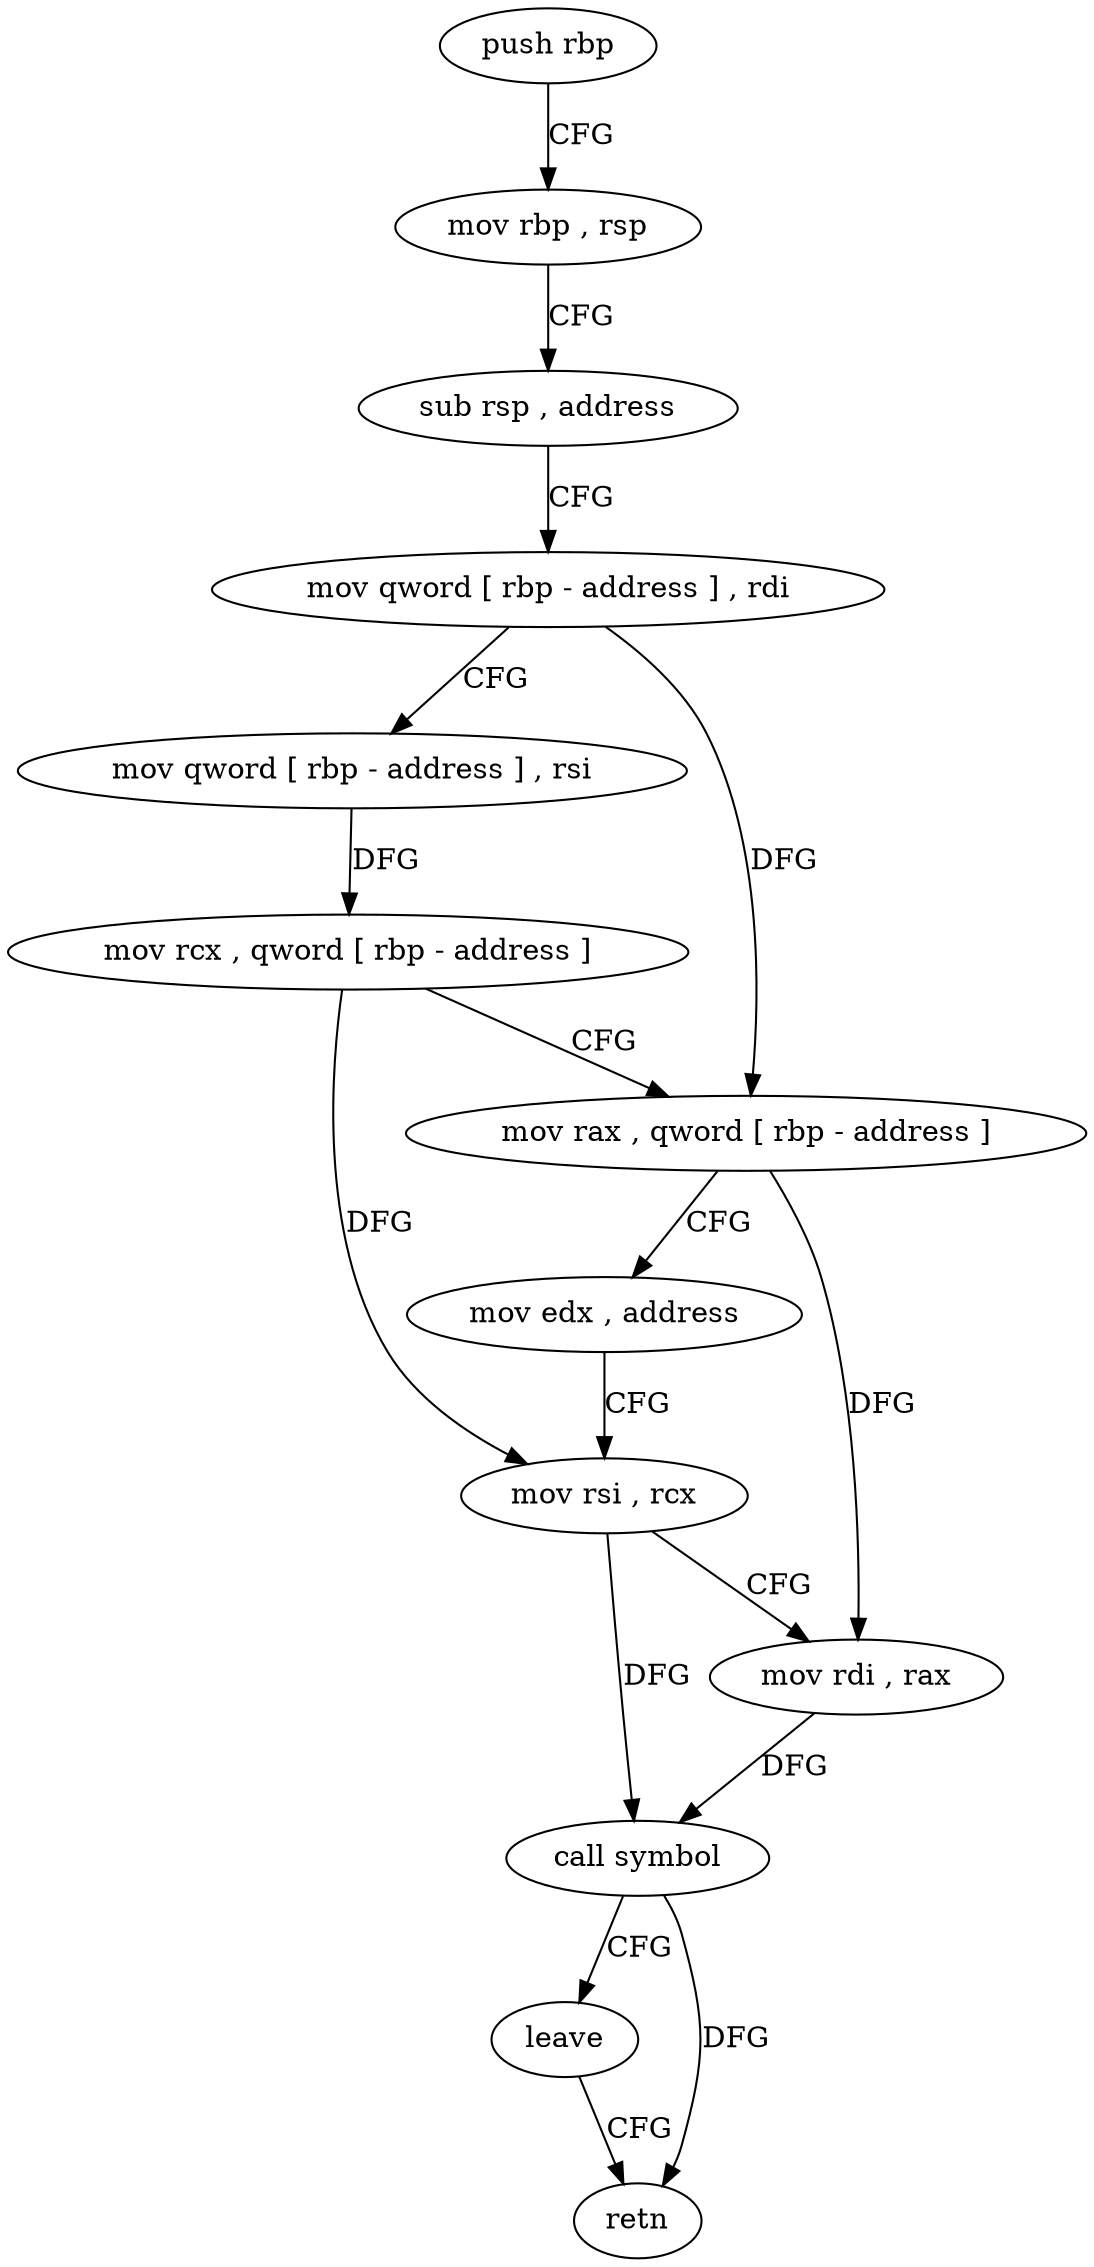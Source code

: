 digraph "func" {
"4364402" [label = "push rbp" ]
"4364403" [label = "mov rbp , rsp" ]
"4364406" [label = "sub rsp , address" ]
"4364410" [label = "mov qword [ rbp - address ] , rdi" ]
"4364414" [label = "mov qword [ rbp - address ] , rsi" ]
"4364418" [label = "mov rcx , qword [ rbp - address ]" ]
"4364422" [label = "mov rax , qword [ rbp - address ]" ]
"4364426" [label = "mov edx , address" ]
"4364431" [label = "mov rsi , rcx" ]
"4364434" [label = "mov rdi , rax" ]
"4364437" [label = "call symbol" ]
"4364442" [label = "leave" ]
"4364443" [label = "retn" ]
"4364402" -> "4364403" [ label = "CFG" ]
"4364403" -> "4364406" [ label = "CFG" ]
"4364406" -> "4364410" [ label = "CFG" ]
"4364410" -> "4364414" [ label = "CFG" ]
"4364410" -> "4364422" [ label = "DFG" ]
"4364414" -> "4364418" [ label = "DFG" ]
"4364418" -> "4364422" [ label = "CFG" ]
"4364418" -> "4364431" [ label = "DFG" ]
"4364422" -> "4364426" [ label = "CFG" ]
"4364422" -> "4364434" [ label = "DFG" ]
"4364426" -> "4364431" [ label = "CFG" ]
"4364431" -> "4364434" [ label = "CFG" ]
"4364431" -> "4364437" [ label = "DFG" ]
"4364434" -> "4364437" [ label = "DFG" ]
"4364437" -> "4364442" [ label = "CFG" ]
"4364437" -> "4364443" [ label = "DFG" ]
"4364442" -> "4364443" [ label = "CFG" ]
}

